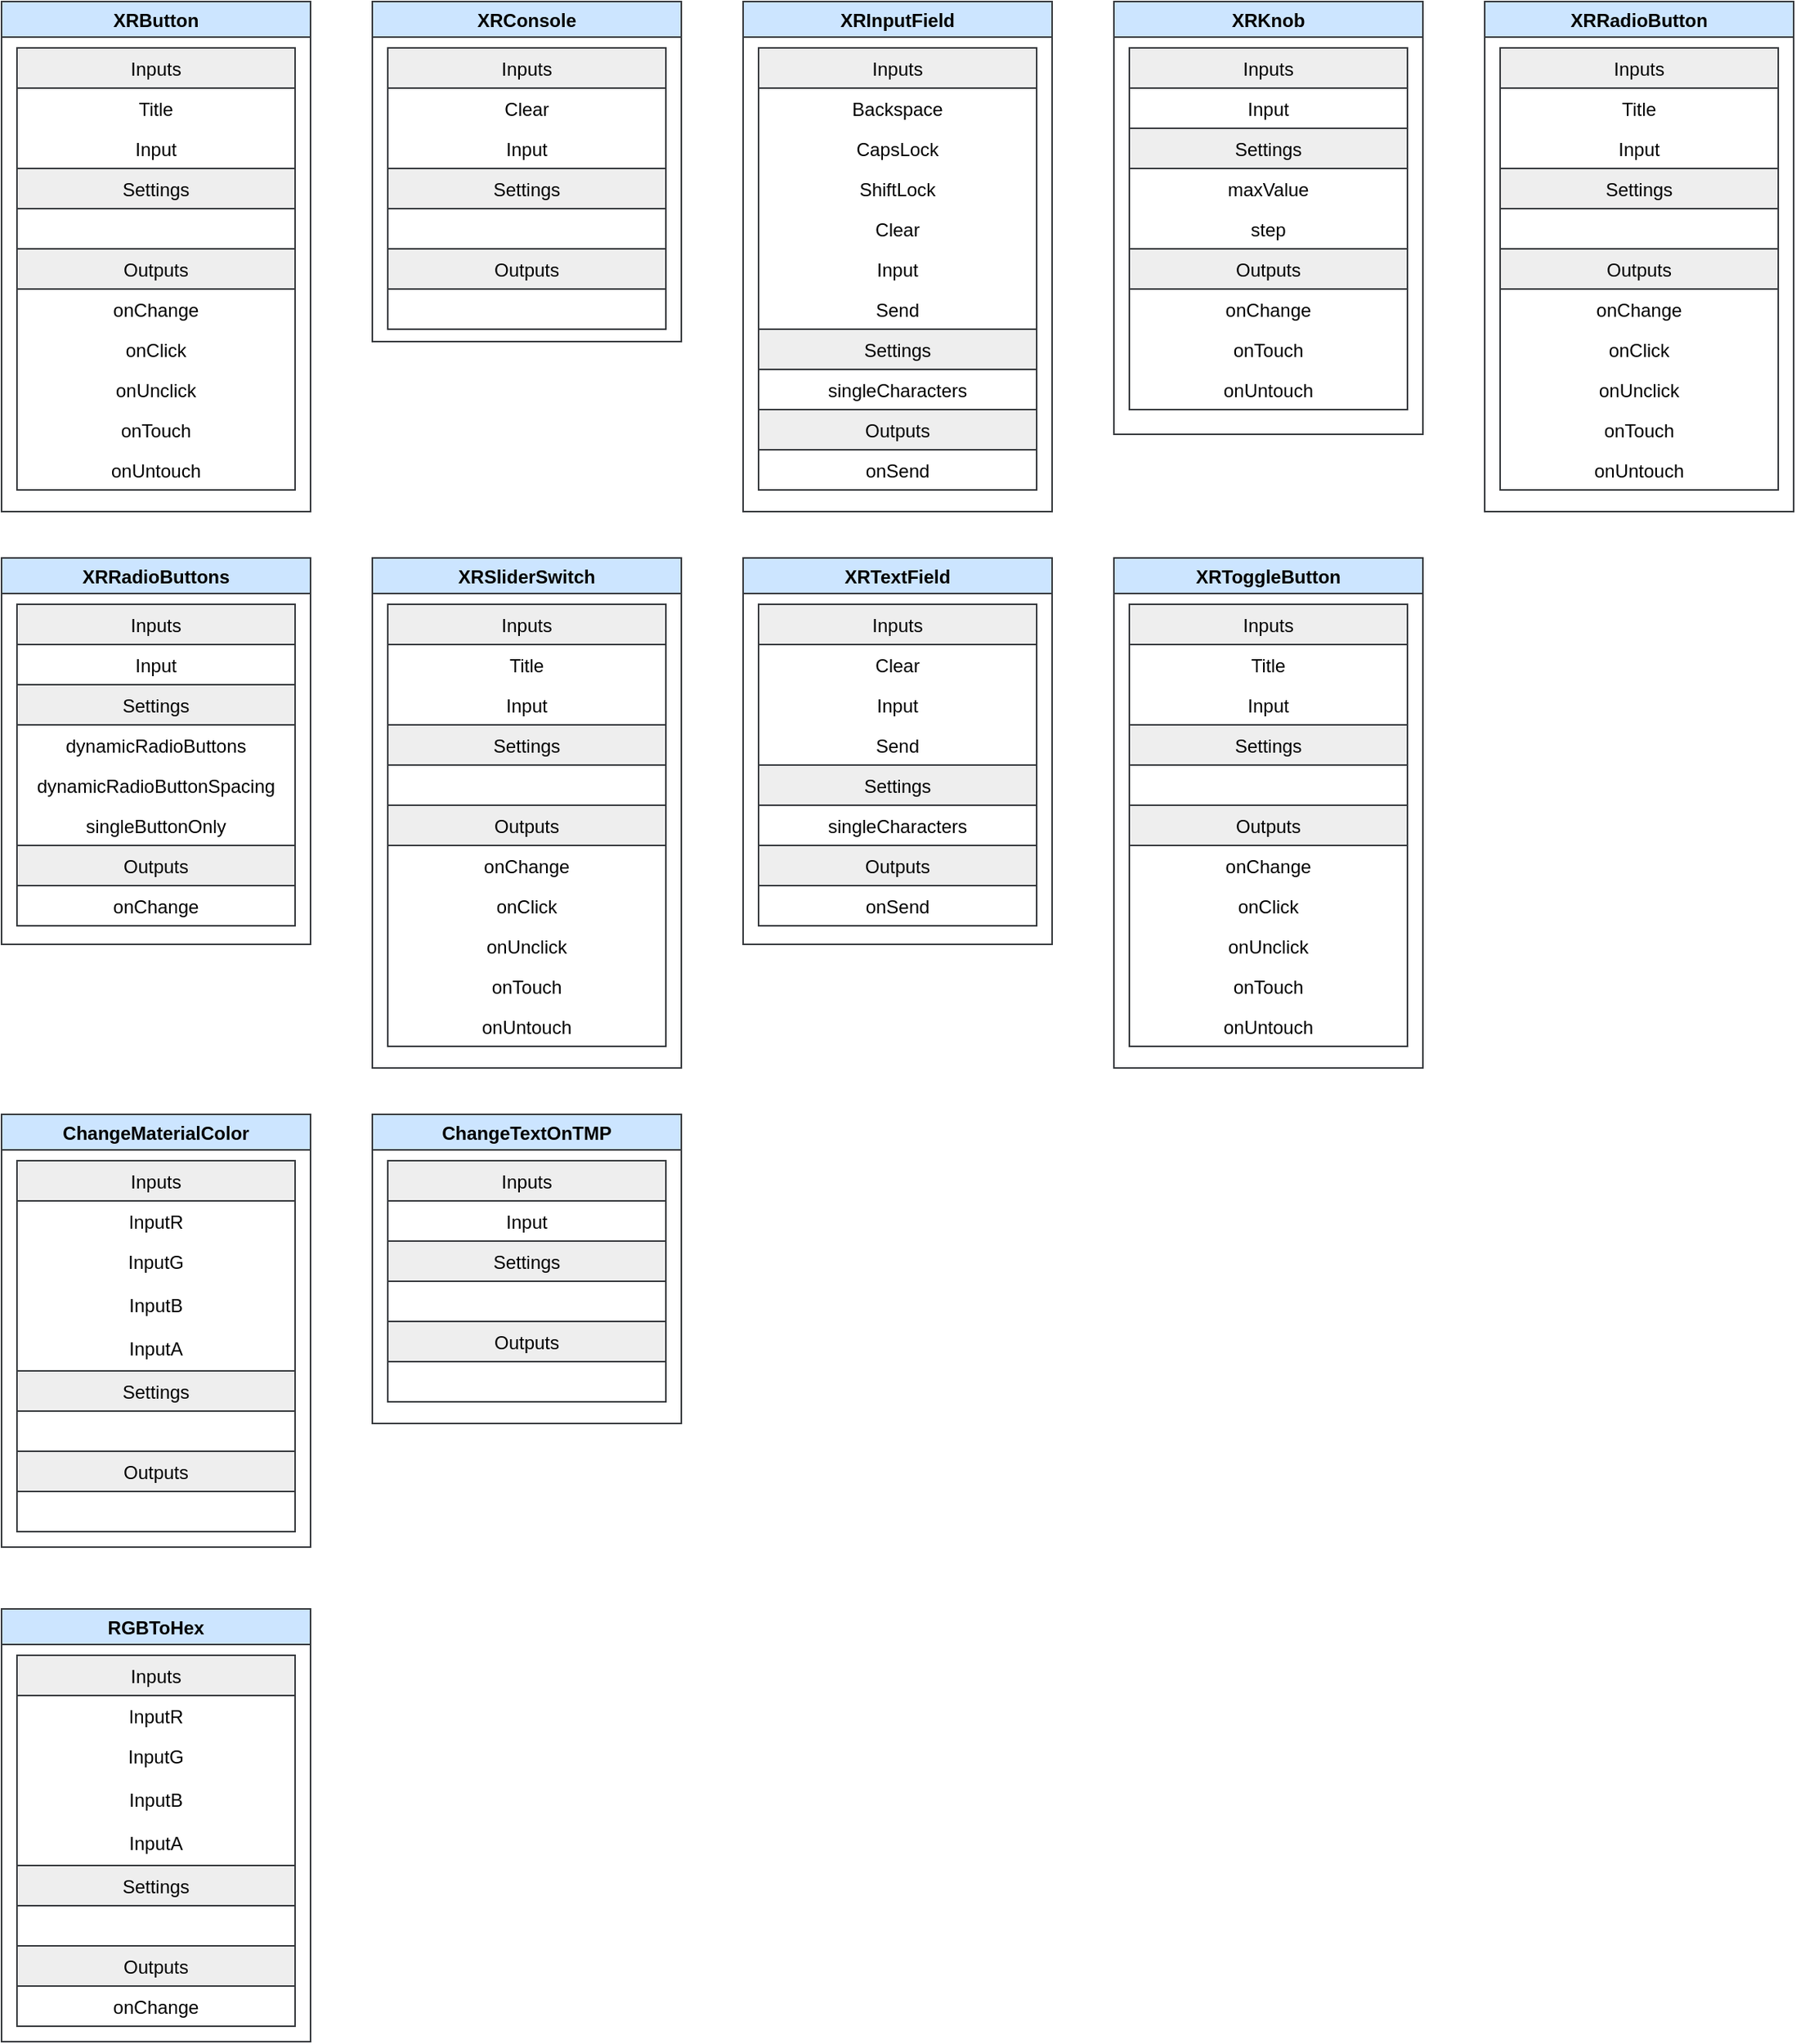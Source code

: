 <mxfile version="15.1.3" type="device"><diagram id="MJ5F3qpfisWYV5JJO_Ln" name="Page-1"><mxGraphModel dx="1072" dy="792" grid="1" gridSize="10" guides="1" tooltips="1" connect="1" arrows="1" fold="1" page="1" pageScale="1" pageWidth="1169" pageHeight="827" math="0" shadow="0"><root><mxCell id="0"/><mxCell id="1" parent="0"/><mxCell id="asUWkZ6DKjx6A6hu4KeQ-1" value="XRButton" style="swimlane;resizeHeight=0;fillColor=#cce5ff;strokeColor=#36393d;" vertex="1" parent="1"><mxGeometry x="40" y="40" width="200" height="330" as="geometry"/></mxCell><mxCell id="asUWkZ6DKjx6A6hu4KeQ-2" value="Inputs" style="swimlane;fontStyle=0;childLayout=stackLayout;horizontal=1;startSize=26;horizontalStack=0;resizeParent=1;resizeParentMax=0;resizeLast=0;collapsible=1;marginBottom=0;fillColor=#eeeeee;strokeColor=#36393d;perimeter=rectanglePerimeter;" vertex="1" parent="asUWkZ6DKjx6A6hu4KeQ-1"><mxGeometry x="10" y="30" width="180" height="286" as="geometry"/></mxCell><mxCell id="asUWkZ6DKjx6A6hu4KeQ-3" value="Title" style="text;strokeColor=none;fillColor=none;align=center;verticalAlign=top;spacingLeft=4;spacingRight=4;overflow=hidden;rotatable=0;points=[[0,0.5],[1,0.5]];portConstraint=eastwest;imageAlign=center;" vertex="1" parent="asUWkZ6DKjx6A6hu4KeQ-2"><mxGeometry y="26" width="180" height="26" as="geometry"/></mxCell><mxCell id="asUWkZ6DKjx6A6hu4KeQ-4" value="Input" style="text;strokeColor=none;fillColor=none;align=center;verticalAlign=top;spacingLeft=4;spacingRight=4;overflow=hidden;rotatable=0;points=[[0,0.5],[1,0.5]];portConstraint=eastwest;imageAlign=center;" vertex="1" parent="asUWkZ6DKjx6A6hu4KeQ-2"><mxGeometry y="52" width="180" height="26" as="geometry"/></mxCell><mxCell id="asUWkZ6DKjx6A6hu4KeQ-10" value="Settings" style="text;align=center;verticalAlign=top;spacingLeft=4;spacingRight=4;overflow=hidden;rotatable=0;points=[[0,0.5],[1,0.5]];portConstraint=eastwest;fillColor=#eeeeee;strokeColor=#36393d;imageAlign=center;" vertex="1" parent="asUWkZ6DKjx6A6hu4KeQ-2"><mxGeometry y="78" width="180" height="26" as="geometry"/></mxCell><mxCell id="asUWkZ6DKjx6A6hu4KeQ-12" value=" " style="text;strokeColor=none;fillColor=none;align=center;verticalAlign=top;spacingLeft=4;spacingRight=4;overflow=hidden;rotatable=0;points=[[0,0.5],[1,0.5]];portConstraint=eastwest;imageAlign=center;" vertex="1" parent="asUWkZ6DKjx6A6hu4KeQ-2"><mxGeometry y="104" width="180" height="26" as="geometry"/></mxCell><mxCell id="asUWkZ6DKjx6A6hu4KeQ-11" value="Outputs" style="text;strokeColor=#36393d;fillColor=#eeeeee;align=center;verticalAlign=top;spacingLeft=4;spacingRight=4;overflow=hidden;rotatable=0;points=[[0,0.5],[1,0.5]];portConstraint=eastwest;imageAlign=center;" vertex="1" parent="asUWkZ6DKjx6A6hu4KeQ-2"><mxGeometry y="130" width="180" height="26" as="geometry"/></mxCell><mxCell id="asUWkZ6DKjx6A6hu4KeQ-5" value="onChange" style="text;strokeColor=none;fillColor=none;align=center;verticalAlign=top;spacingLeft=4;spacingRight=4;overflow=hidden;rotatable=0;points=[[0,0.5],[1,0.5]];portConstraint=eastwest;imageAlign=center;" vertex="1" parent="asUWkZ6DKjx6A6hu4KeQ-2"><mxGeometry y="156" width="180" height="26" as="geometry"/></mxCell><mxCell id="asUWkZ6DKjx6A6hu4KeQ-13" value="onClick" style="text;strokeColor=none;fillColor=none;align=center;verticalAlign=top;spacingLeft=4;spacingRight=4;overflow=hidden;rotatable=0;points=[[0,0.5],[1,0.5]];portConstraint=eastwest;imageAlign=center;" vertex="1" parent="asUWkZ6DKjx6A6hu4KeQ-2"><mxGeometry y="182" width="180" height="26" as="geometry"/></mxCell><mxCell id="asUWkZ6DKjx6A6hu4KeQ-14" value="onUnclick" style="text;strokeColor=none;fillColor=none;align=center;verticalAlign=top;spacingLeft=4;spacingRight=4;overflow=hidden;rotatable=0;points=[[0,0.5],[1,0.5]];portConstraint=eastwest;imageAlign=center;" vertex="1" parent="asUWkZ6DKjx6A6hu4KeQ-2"><mxGeometry y="208" width="180" height="26" as="geometry"/></mxCell><mxCell id="asUWkZ6DKjx6A6hu4KeQ-15" value="onTouch" style="text;strokeColor=none;fillColor=none;align=center;verticalAlign=top;spacingLeft=4;spacingRight=4;overflow=hidden;rotatable=0;points=[[0,0.5],[1,0.5]];portConstraint=eastwest;imageAlign=center;" vertex="1" parent="asUWkZ6DKjx6A6hu4KeQ-2"><mxGeometry y="234" width="180" height="26" as="geometry"/></mxCell><mxCell id="asUWkZ6DKjx6A6hu4KeQ-16" value="onUntouch" style="text;strokeColor=none;fillColor=none;align=center;verticalAlign=top;spacingLeft=4;spacingRight=4;overflow=hidden;rotatable=0;points=[[0,0.5],[1,0.5]];portConstraint=eastwest;imageAlign=center;" vertex="1" parent="asUWkZ6DKjx6A6hu4KeQ-2"><mxGeometry y="260" width="180" height="26" as="geometry"/></mxCell><mxCell id="asUWkZ6DKjx6A6hu4KeQ-17" value="XRConsole" style="swimlane;resizeHeight=0;fillColor=#cce5ff;strokeColor=#36393d;" vertex="1" parent="1"><mxGeometry x="280" y="40" width="200" height="220" as="geometry"/></mxCell><mxCell id="asUWkZ6DKjx6A6hu4KeQ-18" value="Inputs" style="swimlane;fontStyle=0;childLayout=stackLayout;horizontal=1;startSize=26;horizontalStack=0;resizeParent=1;resizeParentMax=0;resizeLast=0;collapsible=1;marginBottom=0;fillColor=#eeeeee;strokeColor=#36393d;perimeter=rectanglePerimeter;" vertex="1" parent="asUWkZ6DKjx6A6hu4KeQ-17"><mxGeometry x="10" y="30" width="180" height="182" as="geometry"/></mxCell><mxCell id="asUWkZ6DKjx6A6hu4KeQ-19" value="Clear" style="text;strokeColor=none;fillColor=none;align=center;verticalAlign=top;spacingLeft=4;spacingRight=4;overflow=hidden;rotatable=0;points=[[0,0.5],[1,0.5]];portConstraint=eastwest;imageAlign=center;" vertex="1" parent="asUWkZ6DKjx6A6hu4KeQ-18"><mxGeometry y="26" width="180" height="26" as="geometry"/></mxCell><mxCell id="asUWkZ6DKjx6A6hu4KeQ-20" value="Input" style="text;strokeColor=none;fillColor=none;align=center;verticalAlign=top;spacingLeft=4;spacingRight=4;overflow=hidden;rotatable=0;points=[[0,0.5],[1,0.5]];portConstraint=eastwest;imageAlign=center;" vertex="1" parent="asUWkZ6DKjx6A6hu4KeQ-18"><mxGeometry y="52" width="180" height="26" as="geometry"/></mxCell><mxCell id="asUWkZ6DKjx6A6hu4KeQ-21" value="Settings" style="text;align=center;verticalAlign=top;spacingLeft=4;spacingRight=4;overflow=hidden;rotatable=0;points=[[0,0.5],[1,0.5]];portConstraint=eastwest;fillColor=#eeeeee;strokeColor=#36393d;imageAlign=center;" vertex="1" parent="asUWkZ6DKjx6A6hu4KeQ-18"><mxGeometry y="78" width="180" height="26" as="geometry"/></mxCell><mxCell id="asUWkZ6DKjx6A6hu4KeQ-22" value=" " style="text;strokeColor=none;fillColor=none;align=center;verticalAlign=top;spacingLeft=4;spacingRight=4;overflow=hidden;rotatable=0;points=[[0,0.5],[1,0.5]];portConstraint=eastwest;imageAlign=center;" vertex="1" parent="asUWkZ6DKjx6A6hu4KeQ-18"><mxGeometry y="104" width="180" height="26" as="geometry"/></mxCell><mxCell id="asUWkZ6DKjx6A6hu4KeQ-23" value="Outputs" style="text;strokeColor=#36393d;fillColor=#eeeeee;align=center;verticalAlign=top;spacingLeft=4;spacingRight=4;overflow=hidden;rotatable=0;points=[[0,0.5],[1,0.5]];portConstraint=eastwest;imageAlign=center;" vertex="1" parent="asUWkZ6DKjx6A6hu4KeQ-18"><mxGeometry y="130" width="180" height="26" as="geometry"/></mxCell><mxCell id="asUWkZ6DKjx6A6hu4KeQ-28" value=" " style="text;strokeColor=none;fillColor=none;align=center;verticalAlign=top;spacingLeft=4;spacingRight=4;overflow=hidden;rotatable=0;points=[[0,0.5],[1,0.5]];portConstraint=eastwest;imageAlign=center;" vertex="1" parent="asUWkZ6DKjx6A6hu4KeQ-18"><mxGeometry y="156" width="180" height="26" as="geometry"/></mxCell><mxCell id="asUWkZ6DKjx6A6hu4KeQ-30" value="XRInputField" style="swimlane;resizeHeight=0;fillColor=#cce5ff;strokeColor=#36393d;" vertex="1" parent="1"><mxGeometry x="520" y="40" width="200" height="330" as="geometry"/></mxCell><mxCell id="asUWkZ6DKjx6A6hu4KeQ-31" value="Inputs" style="swimlane;fontStyle=0;childLayout=stackLayout;horizontal=1;startSize=26;horizontalStack=0;resizeParent=1;resizeParentMax=0;resizeLast=0;collapsible=1;marginBottom=0;fillColor=#eeeeee;strokeColor=#36393d;perimeter=rectanglePerimeter;" vertex="1" parent="asUWkZ6DKjx6A6hu4KeQ-30"><mxGeometry x="10" y="30" width="180" height="286" as="geometry"/></mxCell><mxCell id="asUWkZ6DKjx6A6hu4KeQ-32" value="Backspace" style="text;strokeColor=none;fillColor=none;align=center;verticalAlign=top;spacingLeft=4;spacingRight=4;overflow=hidden;rotatable=0;points=[[0,0.5],[1,0.5]];portConstraint=eastwest;imageAlign=center;" vertex="1" parent="asUWkZ6DKjx6A6hu4KeQ-31"><mxGeometry y="26" width="180" height="26" as="geometry"/></mxCell><mxCell id="asUWkZ6DKjx6A6hu4KeQ-33" value="CapsLock" style="text;strokeColor=none;fillColor=none;align=center;verticalAlign=top;spacingLeft=4;spacingRight=4;overflow=hidden;rotatable=0;points=[[0,0.5],[1,0.5]];portConstraint=eastwest;imageAlign=center;" vertex="1" parent="asUWkZ6DKjx6A6hu4KeQ-31"><mxGeometry y="52" width="180" height="26" as="geometry"/></mxCell><mxCell id="asUWkZ6DKjx6A6hu4KeQ-42" value="ShiftLock" style="text;strokeColor=none;fillColor=none;align=center;verticalAlign=top;spacingLeft=4;spacingRight=4;overflow=hidden;rotatable=0;points=[[0,0.5],[1,0.5]];portConstraint=eastwest;imageAlign=center;" vertex="1" parent="asUWkZ6DKjx6A6hu4KeQ-31"><mxGeometry y="78" width="180" height="26" as="geometry"/></mxCell><mxCell id="asUWkZ6DKjx6A6hu4KeQ-43" value="Clear" style="text;strokeColor=none;fillColor=none;align=center;verticalAlign=top;spacingLeft=4;spacingRight=4;overflow=hidden;rotatable=0;points=[[0,0.5],[1,0.5]];portConstraint=eastwest;imageAlign=center;" vertex="1" parent="asUWkZ6DKjx6A6hu4KeQ-31"><mxGeometry y="104" width="180" height="26" as="geometry"/></mxCell><mxCell id="asUWkZ6DKjx6A6hu4KeQ-44" value="Input" style="text;strokeColor=none;fillColor=none;align=center;verticalAlign=top;spacingLeft=4;spacingRight=4;overflow=hidden;rotatable=0;points=[[0,0.5],[1,0.5]];portConstraint=eastwest;imageAlign=center;" vertex="1" parent="asUWkZ6DKjx6A6hu4KeQ-31"><mxGeometry y="130" width="180" height="26" as="geometry"/></mxCell><mxCell id="asUWkZ6DKjx6A6hu4KeQ-45" value="Send" style="text;strokeColor=none;fillColor=none;align=center;verticalAlign=top;spacingLeft=4;spacingRight=4;overflow=hidden;rotatable=0;points=[[0,0.5],[1,0.5]];portConstraint=eastwest;imageAlign=center;" vertex="1" parent="asUWkZ6DKjx6A6hu4KeQ-31"><mxGeometry y="156" width="180" height="26" as="geometry"/></mxCell><mxCell id="asUWkZ6DKjx6A6hu4KeQ-34" value="Settings" style="text;align=center;verticalAlign=top;spacingLeft=4;spacingRight=4;overflow=hidden;rotatable=0;points=[[0,0.5],[1,0.5]];portConstraint=eastwest;fillColor=#eeeeee;strokeColor=#36393d;imageAlign=center;" vertex="1" parent="asUWkZ6DKjx6A6hu4KeQ-31"><mxGeometry y="182" width="180" height="26" as="geometry"/></mxCell><mxCell id="asUWkZ6DKjx6A6hu4KeQ-35" value="singleCharacters" style="text;strokeColor=none;fillColor=none;align=center;verticalAlign=top;spacingLeft=4;spacingRight=4;overflow=hidden;rotatable=0;points=[[0,0.5],[1,0.5]];portConstraint=eastwest;imageAlign=center;" vertex="1" parent="asUWkZ6DKjx6A6hu4KeQ-31"><mxGeometry y="208" width="180" height="26" as="geometry"/></mxCell><mxCell id="asUWkZ6DKjx6A6hu4KeQ-36" value="Outputs" style="text;strokeColor=#36393d;fillColor=#eeeeee;align=center;verticalAlign=top;spacingLeft=4;spacingRight=4;overflow=hidden;rotatable=0;points=[[0,0.5],[1,0.5]];portConstraint=eastwest;imageAlign=center;" vertex="1" parent="asUWkZ6DKjx6A6hu4KeQ-31"><mxGeometry y="234" width="180" height="26" as="geometry"/></mxCell><mxCell id="asUWkZ6DKjx6A6hu4KeQ-37" value="onSend" style="text;strokeColor=none;fillColor=none;align=center;verticalAlign=top;spacingLeft=4;spacingRight=4;overflow=hidden;rotatable=0;points=[[0,0.5],[1,0.5]];portConstraint=eastwest;imageAlign=center;" vertex="1" parent="asUWkZ6DKjx6A6hu4KeQ-31"><mxGeometry y="260" width="180" height="26" as="geometry"/></mxCell><mxCell id="asUWkZ6DKjx6A6hu4KeQ-46" value="XRKnob" style="swimlane;resizeHeight=0;fillColor=#cce5ff;strokeColor=#36393d;" vertex="1" parent="1"><mxGeometry x="760" y="40" width="200" height="280" as="geometry"/></mxCell><mxCell id="asUWkZ6DKjx6A6hu4KeQ-47" value="Inputs" style="swimlane;fontStyle=0;childLayout=stackLayout;horizontal=1;startSize=26;horizontalStack=0;resizeParent=1;resizeParentMax=0;resizeLast=0;collapsible=1;marginBottom=0;fillColor=#eeeeee;strokeColor=#36393d;perimeter=rectanglePerimeter;" vertex="1" parent="asUWkZ6DKjx6A6hu4KeQ-46"><mxGeometry x="10" y="30" width="180" height="234" as="geometry"/></mxCell><mxCell id="asUWkZ6DKjx6A6hu4KeQ-49" value="Input" style="text;strokeColor=none;fillColor=none;align=center;verticalAlign=top;spacingLeft=4;spacingRight=4;overflow=hidden;rotatable=0;points=[[0,0.5],[1,0.5]];portConstraint=eastwest;imageAlign=center;" vertex="1" parent="asUWkZ6DKjx6A6hu4KeQ-47"><mxGeometry y="26" width="180" height="26" as="geometry"/></mxCell><mxCell id="asUWkZ6DKjx6A6hu4KeQ-50" value="Settings" style="text;align=center;verticalAlign=top;spacingLeft=4;spacingRight=4;overflow=hidden;rotatable=0;points=[[0,0.5],[1,0.5]];portConstraint=eastwest;fillColor=#eeeeee;strokeColor=#36393d;imageAlign=center;" vertex="1" parent="asUWkZ6DKjx6A6hu4KeQ-47"><mxGeometry y="52" width="180" height="26" as="geometry"/></mxCell><mxCell id="asUWkZ6DKjx6A6hu4KeQ-51" value="maxValue" style="text;strokeColor=none;fillColor=none;align=center;verticalAlign=top;spacingLeft=4;spacingRight=4;overflow=hidden;rotatable=0;points=[[0,0.5],[1,0.5]];portConstraint=eastwest;imageAlign=center;" vertex="1" parent="asUWkZ6DKjx6A6hu4KeQ-47"><mxGeometry y="78" width="180" height="26" as="geometry"/></mxCell><mxCell id="asUWkZ6DKjx6A6hu4KeQ-58" value="step" style="text;strokeColor=none;fillColor=none;align=center;verticalAlign=top;spacingLeft=4;spacingRight=4;overflow=hidden;rotatable=0;points=[[0,0.5],[1,0.5]];portConstraint=eastwest;imageAlign=center;" vertex="1" parent="asUWkZ6DKjx6A6hu4KeQ-47"><mxGeometry y="104" width="180" height="26" as="geometry"/></mxCell><mxCell id="asUWkZ6DKjx6A6hu4KeQ-52" value="Outputs" style="text;strokeColor=#36393d;fillColor=#eeeeee;align=center;verticalAlign=top;spacingLeft=4;spacingRight=4;overflow=hidden;rotatable=0;points=[[0,0.5],[1,0.5]];portConstraint=eastwest;imageAlign=center;" vertex="1" parent="asUWkZ6DKjx6A6hu4KeQ-47"><mxGeometry y="130" width="180" height="26" as="geometry"/></mxCell><mxCell id="asUWkZ6DKjx6A6hu4KeQ-53" value="onChange" style="text;strokeColor=none;fillColor=none;align=center;verticalAlign=top;spacingLeft=4;spacingRight=4;overflow=hidden;rotatable=0;points=[[0,0.5],[1,0.5]];portConstraint=eastwest;imageAlign=center;" vertex="1" parent="asUWkZ6DKjx6A6hu4KeQ-47"><mxGeometry y="156" width="180" height="26" as="geometry"/></mxCell><mxCell id="asUWkZ6DKjx6A6hu4KeQ-56" value="onTouch" style="text;strokeColor=none;fillColor=none;align=center;verticalAlign=top;spacingLeft=4;spacingRight=4;overflow=hidden;rotatable=0;points=[[0,0.5],[1,0.5]];portConstraint=eastwest;imageAlign=center;" vertex="1" parent="asUWkZ6DKjx6A6hu4KeQ-47"><mxGeometry y="182" width="180" height="26" as="geometry"/></mxCell><mxCell id="asUWkZ6DKjx6A6hu4KeQ-57" value="onUntouch" style="text;strokeColor=none;fillColor=none;align=center;verticalAlign=top;spacingLeft=4;spacingRight=4;overflow=hidden;rotatable=0;points=[[0,0.5],[1,0.5]];portConstraint=eastwest;imageAlign=center;" vertex="1" parent="asUWkZ6DKjx6A6hu4KeQ-47"><mxGeometry y="208" width="180" height="26" as="geometry"/></mxCell><mxCell id="asUWkZ6DKjx6A6hu4KeQ-59" value="XRRadioButton" style="swimlane;resizeHeight=0;fillColor=#cce5ff;strokeColor=#36393d;" vertex="1" parent="1"><mxGeometry x="1000" y="40" width="200" height="330" as="geometry"/></mxCell><mxCell id="asUWkZ6DKjx6A6hu4KeQ-60" value="Inputs" style="swimlane;fontStyle=0;childLayout=stackLayout;horizontal=1;startSize=26;horizontalStack=0;resizeParent=1;resizeParentMax=0;resizeLast=0;collapsible=1;marginBottom=0;fillColor=#eeeeee;strokeColor=#36393d;perimeter=rectanglePerimeter;" vertex="1" parent="asUWkZ6DKjx6A6hu4KeQ-59"><mxGeometry x="10" y="30" width="180" height="286" as="geometry"/></mxCell><mxCell id="asUWkZ6DKjx6A6hu4KeQ-61" value="Title" style="text;strokeColor=none;fillColor=none;align=center;verticalAlign=top;spacingLeft=4;spacingRight=4;overflow=hidden;rotatable=0;points=[[0,0.5],[1,0.5]];portConstraint=eastwest;imageAlign=center;" vertex="1" parent="asUWkZ6DKjx6A6hu4KeQ-60"><mxGeometry y="26" width="180" height="26" as="geometry"/></mxCell><mxCell id="asUWkZ6DKjx6A6hu4KeQ-69" value="Input" style="text;strokeColor=none;fillColor=none;align=center;verticalAlign=top;spacingLeft=4;spacingRight=4;overflow=hidden;rotatable=0;points=[[0,0.5],[1,0.5]];portConstraint=eastwest;imageAlign=center;" vertex="1" parent="asUWkZ6DKjx6A6hu4KeQ-60"><mxGeometry y="52" width="180" height="26" as="geometry"/></mxCell><mxCell id="asUWkZ6DKjx6A6hu4KeQ-62" value="Settings" style="text;align=center;verticalAlign=top;spacingLeft=4;spacingRight=4;overflow=hidden;rotatable=0;points=[[0,0.5],[1,0.5]];portConstraint=eastwest;fillColor=#eeeeee;strokeColor=#36393d;imageAlign=center;" vertex="1" parent="asUWkZ6DKjx6A6hu4KeQ-60"><mxGeometry y="78" width="180" height="26" as="geometry"/></mxCell><mxCell id="asUWkZ6DKjx6A6hu4KeQ-63" value=" " style="text;strokeColor=none;fillColor=none;align=center;verticalAlign=top;spacingLeft=4;spacingRight=4;overflow=hidden;rotatable=0;points=[[0,0.5],[1,0.5]];portConstraint=eastwest;imageAlign=center;" vertex="1" parent="asUWkZ6DKjx6A6hu4KeQ-60"><mxGeometry y="104" width="180" height="26" as="geometry"/></mxCell><mxCell id="asUWkZ6DKjx6A6hu4KeQ-65" value="Outputs" style="text;strokeColor=#36393d;fillColor=#eeeeee;align=center;verticalAlign=top;spacingLeft=4;spacingRight=4;overflow=hidden;rotatable=0;points=[[0,0.5],[1,0.5]];portConstraint=eastwest;imageAlign=center;" vertex="1" parent="asUWkZ6DKjx6A6hu4KeQ-60"><mxGeometry y="130" width="180" height="26" as="geometry"/></mxCell><mxCell id="asUWkZ6DKjx6A6hu4KeQ-66" value="onChange" style="text;strokeColor=none;fillColor=none;align=center;verticalAlign=top;spacingLeft=4;spacingRight=4;overflow=hidden;rotatable=0;points=[[0,0.5],[1,0.5]];portConstraint=eastwest;imageAlign=center;" vertex="1" parent="asUWkZ6DKjx6A6hu4KeQ-60"><mxGeometry y="156" width="180" height="26" as="geometry"/></mxCell><mxCell id="asUWkZ6DKjx6A6hu4KeQ-70" value="onClick" style="text;strokeColor=none;fillColor=none;align=center;verticalAlign=top;spacingLeft=4;spacingRight=4;overflow=hidden;rotatable=0;points=[[0,0.5],[1,0.5]];portConstraint=eastwest;imageAlign=center;" vertex="1" parent="asUWkZ6DKjx6A6hu4KeQ-60"><mxGeometry y="182" width="180" height="26" as="geometry"/></mxCell><mxCell id="asUWkZ6DKjx6A6hu4KeQ-71" value="onUnclick" style="text;strokeColor=none;fillColor=none;align=center;verticalAlign=top;spacingLeft=4;spacingRight=4;overflow=hidden;rotatable=0;points=[[0,0.5],[1,0.5]];portConstraint=eastwest;imageAlign=center;" vertex="1" parent="asUWkZ6DKjx6A6hu4KeQ-60"><mxGeometry y="208" width="180" height="26" as="geometry"/></mxCell><mxCell id="asUWkZ6DKjx6A6hu4KeQ-67" value="onTouch" style="text;strokeColor=none;fillColor=none;align=center;verticalAlign=top;spacingLeft=4;spacingRight=4;overflow=hidden;rotatable=0;points=[[0,0.5],[1,0.5]];portConstraint=eastwest;imageAlign=center;" vertex="1" parent="asUWkZ6DKjx6A6hu4KeQ-60"><mxGeometry y="234" width="180" height="26" as="geometry"/></mxCell><mxCell id="asUWkZ6DKjx6A6hu4KeQ-68" value="onUntouch" style="text;strokeColor=none;fillColor=none;align=center;verticalAlign=top;spacingLeft=4;spacingRight=4;overflow=hidden;rotatable=0;points=[[0,0.5],[1,0.5]];portConstraint=eastwest;imageAlign=center;" vertex="1" parent="asUWkZ6DKjx6A6hu4KeQ-60"><mxGeometry y="260" width="180" height="26" as="geometry"/></mxCell><mxCell id="asUWkZ6DKjx6A6hu4KeQ-72" value="XRRadioButtons" style="swimlane;resizeHeight=0;fillColor=#cce5ff;strokeColor=#36393d;" vertex="1" parent="1"><mxGeometry x="40" y="400" width="200" height="250" as="geometry"/></mxCell><mxCell id="asUWkZ6DKjx6A6hu4KeQ-73" value="Inputs" style="swimlane;fontStyle=0;childLayout=stackLayout;horizontal=1;startSize=26;horizontalStack=0;resizeParent=1;resizeParentMax=0;resizeLast=0;collapsible=1;marginBottom=0;fillColor=#eeeeee;strokeColor=#36393d;perimeter=rectanglePerimeter;" vertex="1" parent="asUWkZ6DKjx6A6hu4KeQ-72"><mxGeometry x="10" y="30" width="180" height="208" as="geometry"/></mxCell><mxCell id="asUWkZ6DKjx6A6hu4KeQ-75" value="Input" style="text;strokeColor=none;fillColor=none;align=center;verticalAlign=top;spacingLeft=4;spacingRight=4;overflow=hidden;rotatable=0;points=[[0,0.5],[1,0.5]];portConstraint=eastwest;imageAlign=center;" vertex="1" parent="asUWkZ6DKjx6A6hu4KeQ-73"><mxGeometry y="26" width="180" height="26" as="geometry"/></mxCell><mxCell id="asUWkZ6DKjx6A6hu4KeQ-76" value="Settings" style="text;align=center;verticalAlign=top;spacingLeft=4;spacingRight=4;overflow=hidden;rotatable=0;points=[[0,0.5],[1,0.5]];portConstraint=eastwest;fillColor=#eeeeee;strokeColor=#36393d;imageAlign=center;" vertex="1" parent="asUWkZ6DKjx6A6hu4KeQ-73"><mxGeometry y="52" width="180" height="26" as="geometry"/></mxCell><mxCell id="asUWkZ6DKjx6A6hu4KeQ-77" value="dynamicRadioButtons" style="text;strokeColor=none;fillColor=none;align=center;verticalAlign=top;spacingLeft=4;spacingRight=4;overflow=hidden;rotatable=0;points=[[0,0.5],[1,0.5]];portConstraint=eastwest;imageAlign=center;" vertex="1" parent="asUWkZ6DKjx6A6hu4KeQ-73"><mxGeometry y="78" width="180" height="26" as="geometry"/></mxCell><mxCell id="asUWkZ6DKjx6A6hu4KeQ-84" value="dynamicRadioButtonSpacing" style="text;strokeColor=none;fillColor=none;align=center;verticalAlign=top;spacingLeft=4;spacingRight=4;overflow=hidden;rotatable=0;points=[[0,0.5],[1,0.5]];portConstraint=eastwest;imageAlign=center;" vertex="1" parent="asUWkZ6DKjx6A6hu4KeQ-73"><mxGeometry y="104" width="180" height="26" as="geometry"/></mxCell><mxCell id="asUWkZ6DKjx6A6hu4KeQ-85" value="singleButtonOnly" style="text;strokeColor=none;fillColor=none;align=center;verticalAlign=top;spacingLeft=4;spacingRight=4;overflow=hidden;rotatable=0;points=[[0,0.5],[1,0.5]];portConstraint=eastwest;imageAlign=center;" vertex="1" parent="asUWkZ6DKjx6A6hu4KeQ-73"><mxGeometry y="130" width="180" height="26" as="geometry"/></mxCell><mxCell id="asUWkZ6DKjx6A6hu4KeQ-78" value="Outputs" style="text;strokeColor=#36393d;fillColor=#eeeeee;align=center;verticalAlign=top;spacingLeft=4;spacingRight=4;overflow=hidden;rotatable=0;points=[[0,0.5],[1,0.5]];portConstraint=eastwest;imageAlign=center;" vertex="1" parent="asUWkZ6DKjx6A6hu4KeQ-73"><mxGeometry y="156" width="180" height="26" as="geometry"/></mxCell><mxCell id="asUWkZ6DKjx6A6hu4KeQ-79" value="onChange" style="text;strokeColor=none;fillColor=none;align=center;verticalAlign=top;spacingLeft=4;spacingRight=4;overflow=hidden;rotatable=0;points=[[0,0.5],[1,0.5]];portConstraint=eastwest;imageAlign=center;" vertex="1" parent="asUWkZ6DKjx6A6hu4KeQ-73"><mxGeometry y="182" width="180" height="26" as="geometry"/></mxCell><mxCell id="asUWkZ6DKjx6A6hu4KeQ-86" value="XRSliderSwitch" style="swimlane;resizeHeight=0;fillColor=#cce5ff;strokeColor=#36393d;" vertex="1" parent="1"><mxGeometry x="280" y="400" width="200" height="330" as="geometry"/></mxCell><mxCell id="asUWkZ6DKjx6A6hu4KeQ-87" value="Inputs" style="swimlane;fontStyle=0;childLayout=stackLayout;horizontal=1;startSize=26;horizontalStack=0;resizeParent=1;resizeParentMax=0;resizeLast=0;collapsible=1;marginBottom=0;fillColor=#eeeeee;strokeColor=#36393d;perimeter=rectanglePerimeter;" vertex="1" parent="asUWkZ6DKjx6A6hu4KeQ-86"><mxGeometry x="10" y="30" width="180" height="286" as="geometry"/></mxCell><mxCell id="asUWkZ6DKjx6A6hu4KeQ-88" value="Title" style="text;strokeColor=none;fillColor=none;align=center;verticalAlign=top;spacingLeft=4;spacingRight=4;overflow=hidden;rotatable=0;points=[[0,0.5],[1,0.5]];portConstraint=eastwest;imageAlign=center;" vertex="1" parent="asUWkZ6DKjx6A6hu4KeQ-87"><mxGeometry y="26" width="180" height="26" as="geometry"/></mxCell><mxCell id="asUWkZ6DKjx6A6hu4KeQ-89" value="Input" style="text;strokeColor=none;fillColor=none;align=center;verticalAlign=top;spacingLeft=4;spacingRight=4;overflow=hidden;rotatable=0;points=[[0,0.5],[1,0.5]];portConstraint=eastwest;imageAlign=center;" vertex="1" parent="asUWkZ6DKjx6A6hu4KeQ-87"><mxGeometry y="52" width="180" height="26" as="geometry"/></mxCell><mxCell id="asUWkZ6DKjx6A6hu4KeQ-90" value="Settings" style="text;align=center;verticalAlign=top;spacingLeft=4;spacingRight=4;overflow=hidden;rotatable=0;points=[[0,0.5],[1,0.5]];portConstraint=eastwest;fillColor=#eeeeee;strokeColor=#36393d;imageAlign=center;" vertex="1" parent="asUWkZ6DKjx6A6hu4KeQ-87"><mxGeometry y="78" width="180" height="26" as="geometry"/></mxCell><mxCell id="asUWkZ6DKjx6A6hu4KeQ-91" value=" " style="text;strokeColor=none;fillColor=none;align=center;verticalAlign=top;spacingLeft=4;spacingRight=4;overflow=hidden;rotatable=0;points=[[0,0.5],[1,0.5]];portConstraint=eastwest;imageAlign=center;" vertex="1" parent="asUWkZ6DKjx6A6hu4KeQ-87"><mxGeometry y="104" width="180" height="26" as="geometry"/></mxCell><mxCell id="asUWkZ6DKjx6A6hu4KeQ-92" value="Outputs" style="text;strokeColor=#36393d;fillColor=#eeeeee;align=center;verticalAlign=top;spacingLeft=4;spacingRight=4;overflow=hidden;rotatable=0;points=[[0,0.5],[1,0.5]];portConstraint=eastwest;imageAlign=center;" vertex="1" parent="asUWkZ6DKjx6A6hu4KeQ-87"><mxGeometry y="130" width="180" height="26" as="geometry"/></mxCell><mxCell id="asUWkZ6DKjx6A6hu4KeQ-93" value="onChange" style="text;strokeColor=none;fillColor=none;align=center;verticalAlign=top;spacingLeft=4;spacingRight=4;overflow=hidden;rotatable=0;points=[[0,0.5],[1,0.5]];portConstraint=eastwest;imageAlign=center;" vertex="1" parent="asUWkZ6DKjx6A6hu4KeQ-87"><mxGeometry y="156" width="180" height="26" as="geometry"/></mxCell><mxCell id="asUWkZ6DKjx6A6hu4KeQ-94" value="onClick" style="text;strokeColor=none;fillColor=none;align=center;verticalAlign=top;spacingLeft=4;spacingRight=4;overflow=hidden;rotatable=0;points=[[0,0.5],[1,0.5]];portConstraint=eastwest;imageAlign=center;" vertex="1" parent="asUWkZ6DKjx6A6hu4KeQ-87"><mxGeometry y="182" width="180" height="26" as="geometry"/></mxCell><mxCell id="asUWkZ6DKjx6A6hu4KeQ-95" value="onUnclick" style="text;strokeColor=none;fillColor=none;align=center;verticalAlign=top;spacingLeft=4;spacingRight=4;overflow=hidden;rotatable=0;points=[[0,0.5],[1,0.5]];portConstraint=eastwest;imageAlign=center;" vertex="1" parent="asUWkZ6DKjx6A6hu4KeQ-87"><mxGeometry y="208" width="180" height="26" as="geometry"/></mxCell><mxCell id="asUWkZ6DKjx6A6hu4KeQ-96" value="onTouch" style="text;strokeColor=none;fillColor=none;align=center;verticalAlign=top;spacingLeft=4;spacingRight=4;overflow=hidden;rotatable=0;points=[[0,0.5],[1,0.5]];portConstraint=eastwest;imageAlign=center;" vertex="1" parent="asUWkZ6DKjx6A6hu4KeQ-87"><mxGeometry y="234" width="180" height="26" as="geometry"/></mxCell><mxCell id="asUWkZ6DKjx6A6hu4KeQ-97" value="onUntouch" style="text;strokeColor=none;fillColor=none;align=center;verticalAlign=top;spacingLeft=4;spacingRight=4;overflow=hidden;rotatable=0;points=[[0,0.5],[1,0.5]];portConstraint=eastwest;imageAlign=center;" vertex="1" parent="asUWkZ6DKjx6A6hu4KeQ-87"><mxGeometry y="260" width="180" height="26" as="geometry"/></mxCell><mxCell id="asUWkZ6DKjx6A6hu4KeQ-98" value="XRTextField" style="swimlane;resizeHeight=0;fillColor=#cce5ff;strokeColor=#36393d;" vertex="1" parent="1"><mxGeometry x="520" y="400" width="200" height="250" as="geometry"/></mxCell><mxCell id="asUWkZ6DKjx6A6hu4KeQ-99" value="Inputs" style="swimlane;fontStyle=0;childLayout=stackLayout;horizontal=1;startSize=26;horizontalStack=0;resizeParent=1;resizeParentMax=0;resizeLast=0;collapsible=1;marginBottom=0;fillColor=#eeeeee;strokeColor=#36393d;perimeter=rectanglePerimeter;" vertex="1" parent="asUWkZ6DKjx6A6hu4KeQ-98"><mxGeometry x="10" y="30" width="180" height="208" as="geometry"/></mxCell><mxCell id="asUWkZ6DKjx6A6hu4KeQ-103" value="Clear" style="text;strokeColor=none;fillColor=none;align=center;verticalAlign=top;spacingLeft=4;spacingRight=4;overflow=hidden;rotatable=0;points=[[0,0.5],[1,0.5]];portConstraint=eastwest;imageAlign=center;" vertex="1" parent="asUWkZ6DKjx6A6hu4KeQ-99"><mxGeometry y="26" width="180" height="26" as="geometry"/></mxCell><mxCell id="asUWkZ6DKjx6A6hu4KeQ-104" value="Input" style="text;strokeColor=none;fillColor=none;align=center;verticalAlign=top;spacingLeft=4;spacingRight=4;overflow=hidden;rotatable=0;points=[[0,0.5],[1,0.5]];portConstraint=eastwest;imageAlign=center;" vertex="1" parent="asUWkZ6DKjx6A6hu4KeQ-99"><mxGeometry y="52" width="180" height="26" as="geometry"/></mxCell><mxCell id="asUWkZ6DKjx6A6hu4KeQ-105" value="Send" style="text;strokeColor=none;fillColor=none;align=center;verticalAlign=top;spacingLeft=4;spacingRight=4;overflow=hidden;rotatable=0;points=[[0,0.5],[1,0.5]];portConstraint=eastwest;imageAlign=center;" vertex="1" parent="asUWkZ6DKjx6A6hu4KeQ-99"><mxGeometry y="78" width="180" height="26" as="geometry"/></mxCell><mxCell id="asUWkZ6DKjx6A6hu4KeQ-106" value="Settings" style="text;align=center;verticalAlign=top;spacingLeft=4;spacingRight=4;overflow=hidden;rotatable=0;points=[[0,0.5],[1,0.5]];portConstraint=eastwest;fillColor=#eeeeee;strokeColor=#36393d;imageAlign=center;" vertex="1" parent="asUWkZ6DKjx6A6hu4KeQ-99"><mxGeometry y="104" width="180" height="26" as="geometry"/></mxCell><mxCell id="asUWkZ6DKjx6A6hu4KeQ-107" value="singleCharacters" style="text;strokeColor=none;fillColor=none;align=center;verticalAlign=top;spacingLeft=4;spacingRight=4;overflow=hidden;rotatable=0;points=[[0,0.5],[1,0.5]];portConstraint=eastwest;imageAlign=center;" vertex="1" parent="asUWkZ6DKjx6A6hu4KeQ-99"><mxGeometry y="130" width="180" height="26" as="geometry"/></mxCell><mxCell id="asUWkZ6DKjx6A6hu4KeQ-108" value="Outputs" style="text;strokeColor=#36393d;fillColor=#eeeeee;align=center;verticalAlign=top;spacingLeft=4;spacingRight=4;overflow=hidden;rotatable=0;points=[[0,0.5],[1,0.5]];portConstraint=eastwest;imageAlign=center;" vertex="1" parent="asUWkZ6DKjx6A6hu4KeQ-99"><mxGeometry y="156" width="180" height="26" as="geometry"/></mxCell><mxCell id="asUWkZ6DKjx6A6hu4KeQ-109" value="onSend" style="text;strokeColor=none;fillColor=none;align=center;verticalAlign=top;spacingLeft=4;spacingRight=4;overflow=hidden;rotatable=0;points=[[0,0.5],[1,0.5]];portConstraint=eastwest;imageAlign=center;" vertex="1" parent="asUWkZ6DKjx6A6hu4KeQ-99"><mxGeometry y="182" width="180" height="26" as="geometry"/></mxCell><mxCell id="asUWkZ6DKjx6A6hu4KeQ-110" value="XRToggleButton" style="swimlane;resizeHeight=0;fillColor=#cce5ff;strokeColor=#36393d;startSize=23;" vertex="1" parent="1"><mxGeometry x="760" y="400" width="200" height="330" as="geometry"/></mxCell><mxCell id="asUWkZ6DKjx6A6hu4KeQ-111" value="Inputs" style="swimlane;fontStyle=0;childLayout=stackLayout;horizontal=1;startSize=26;horizontalStack=0;resizeParent=1;resizeParentMax=0;resizeLast=0;collapsible=1;marginBottom=0;fillColor=#eeeeee;strokeColor=#36393d;perimeter=rectanglePerimeter;" vertex="1" parent="asUWkZ6DKjx6A6hu4KeQ-110"><mxGeometry x="10" y="30" width="180" height="286" as="geometry"/></mxCell><mxCell id="asUWkZ6DKjx6A6hu4KeQ-112" value="Title" style="text;strokeColor=none;fillColor=none;align=center;verticalAlign=top;spacingLeft=4;spacingRight=4;overflow=hidden;rotatable=0;points=[[0,0.5],[1,0.5]];portConstraint=eastwest;imageAlign=center;" vertex="1" parent="asUWkZ6DKjx6A6hu4KeQ-111"><mxGeometry y="26" width="180" height="26" as="geometry"/></mxCell><mxCell id="asUWkZ6DKjx6A6hu4KeQ-113" value="Input" style="text;strokeColor=none;fillColor=none;align=center;verticalAlign=top;spacingLeft=4;spacingRight=4;overflow=hidden;rotatable=0;points=[[0,0.5],[1,0.5]];portConstraint=eastwest;imageAlign=center;" vertex="1" parent="asUWkZ6DKjx6A6hu4KeQ-111"><mxGeometry y="52" width="180" height="26" as="geometry"/></mxCell><mxCell id="asUWkZ6DKjx6A6hu4KeQ-114" value="Settings" style="text;align=center;verticalAlign=top;spacingLeft=4;spacingRight=4;overflow=hidden;rotatable=0;points=[[0,0.5],[1,0.5]];portConstraint=eastwest;fillColor=#eeeeee;strokeColor=#36393d;imageAlign=center;" vertex="1" parent="asUWkZ6DKjx6A6hu4KeQ-111"><mxGeometry y="78" width="180" height="26" as="geometry"/></mxCell><mxCell id="asUWkZ6DKjx6A6hu4KeQ-115" value=" " style="text;strokeColor=none;fillColor=none;align=center;verticalAlign=top;spacingLeft=4;spacingRight=4;overflow=hidden;rotatable=0;points=[[0,0.5],[1,0.5]];portConstraint=eastwest;imageAlign=center;" vertex="1" parent="asUWkZ6DKjx6A6hu4KeQ-111"><mxGeometry y="104" width="180" height="26" as="geometry"/></mxCell><mxCell id="asUWkZ6DKjx6A6hu4KeQ-116" value="Outputs" style="text;strokeColor=#36393d;fillColor=#eeeeee;align=center;verticalAlign=top;spacingLeft=4;spacingRight=4;overflow=hidden;rotatable=0;points=[[0,0.5],[1,0.5]];portConstraint=eastwest;imageAlign=center;" vertex="1" parent="asUWkZ6DKjx6A6hu4KeQ-111"><mxGeometry y="130" width="180" height="26" as="geometry"/></mxCell><mxCell id="asUWkZ6DKjx6A6hu4KeQ-117" value="onChange" style="text;strokeColor=none;fillColor=none;align=center;verticalAlign=top;spacingLeft=4;spacingRight=4;overflow=hidden;rotatable=0;points=[[0,0.5],[1,0.5]];portConstraint=eastwest;imageAlign=center;" vertex="1" parent="asUWkZ6DKjx6A6hu4KeQ-111"><mxGeometry y="156" width="180" height="26" as="geometry"/></mxCell><mxCell id="asUWkZ6DKjx6A6hu4KeQ-118" value="onClick" style="text;strokeColor=none;fillColor=none;align=center;verticalAlign=top;spacingLeft=4;spacingRight=4;overflow=hidden;rotatable=0;points=[[0,0.5],[1,0.5]];portConstraint=eastwest;imageAlign=center;" vertex="1" parent="asUWkZ6DKjx6A6hu4KeQ-111"><mxGeometry y="182" width="180" height="26" as="geometry"/></mxCell><mxCell id="asUWkZ6DKjx6A6hu4KeQ-119" value="onUnclick" style="text;strokeColor=none;fillColor=none;align=center;verticalAlign=top;spacingLeft=4;spacingRight=4;overflow=hidden;rotatable=0;points=[[0,0.5],[1,0.5]];portConstraint=eastwest;imageAlign=center;" vertex="1" parent="asUWkZ6DKjx6A6hu4KeQ-111"><mxGeometry y="208" width="180" height="26" as="geometry"/></mxCell><mxCell id="asUWkZ6DKjx6A6hu4KeQ-120" value="onTouch" style="text;strokeColor=none;fillColor=none;align=center;verticalAlign=top;spacingLeft=4;spacingRight=4;overflow=hidden;rotatable=0;points=[[0,0.5],[1,0.5]];portConstraint=eastwest;imageAlign=center;" vertex="1" parent="asUWkZ6DKjx6A6hu4KeQ-111"><mxGeometry y="234" width="180" height="26" as="geometry"/></mxCell><mxCell id="asUWkZ6DKjx6A6hu4KeQ-121" value="onUntouch" style="text;strokeColor=none;fillColor=none;align=center;verticalAlign=top;spacingLeft=4;spacingRight=4;overflow=hidden;rotatable=0;points=[[0,0.5],[1,0.5]];portConstraint=eastwest;imageAlign=center;" vertex="1" parent="asUWkZ6DKjx6A6hu4KeQ-111"><mxGeometry y="260" width="180" height="26" as="geometry"/></mxCell><mxCell id="asUWkZ6DKjx6A6hu4KeQ-122" value="ChangeMaterialColor" style="swimlane;resizeHeight=0;fillColor=#cce5ff;strokeColor=#36393d;" vertex="1" parent="1"><mxGeometry x="40" y="760" width="200" height="280" as="geometry"/></mxCell><mxCell id="asUWkZ6DKjx6A6hu4KeQ-123" value="Inputs" style="swimlane;fontStyle=0;childLayout=stackLayout;horizontal=1;startSize=26;horizontalStack=0;resizeParent=1;resizeParentMax=0;resizeLast=0;collapsible=1;marginBottom=0;fillColor=#eeeeee;strokeColor=#36393d;perimeter=rectanglePerimeter;" vertex="1" parent="asUWkZ6DKjx6A6hu4KeQ-122"><mxGeometry x="10" y="30" width="180" height="240" as="geometry"/></mxCell><mxCell id="asUWkZ6DKjx6A6hu4KeQ-124" value="InputR" style="text;strokeColor=none;fillColor=none;align=center;verticalAlign=top;spacingLeft=4;spacingRight=4;overflow=hidden;rotatable=0;points=[[0,0.5],[1,0.5]];portConstraint=eastwest;imageAlign=center;" vertex="1" parent="asUWkZ6DKjx6A6hu4KeQ-123"><mxGeometry y="26" width="180" height="26" as="geometry"/></mxCell><mxCell id="asUWkZ6DKjx6A6hu4KeQ-130" value="InputG" style="text;strokeColor=none;fillColor=none;align=center;verticalAlign=top;spacingLeft=4;spacingRight=4;overflow=hidden;rotatable=0;points=[[0,0.5],[1,0.5]];portConstraint=eastwest;imageAlign=center;" vertex="1" parent="asUWkZ6DKjx6A6hu4KeQ-123"><mxGeometry y="52" width="180" height="28" as="geometry"/></mxCell><mxCell id="asUWkZ6DKjx6A6hu4KeQ-131" value="InputB" style="text;strokeColor=none;fillColor=none;align=center;verticalAlign=top;spacingLeft=4;spacingRight=4;overflow=hidden;rotatable=0;points=[[0,0.5],[1,0.5]];portConstraint=eastwest;imageAlign=center;" vertex="1" parent="asUWkZ6DKjx6A6hu4KeQ-123"><mxGeometry y="80" width="180" height="28" as="geometry"/></mxCell><mxCell id="asUWkZ6DKjx6A6hu4KeQ-125" value="InputA" style="text;strokeColor=none;fillColor=none;align=center;verticalAlign=top;spacingLeft=4;spacingRight=4;overflow=hidden;rotatable=0;points=[[0,0.5],[1,0.5]];portConstraint=eastwest;imageAlign=center;" vertex="1" parent="asUWkZ6DKjx6A6hu4KeQ-123"><mxGeometry y="108" width="180" height="28" as="geometry"/></mxCell><mxCell id="asUWkZ6DKjx6A6hu4KeQ-126" value="Settings" style="text;align=center;verticalAlign=top;spacingLeft=4;spacingRight=4;overflow=hidden;rotatable=0;points=[[0,0.5],[1,0.5]];portConstraint=eastwest;fillColor=#eeeeee;strokeColor=#36393d;imageAlign=center;" vertex="1" parent="asUWkZ6DKjx6A6hu4KeQ-123"><mxGeometry y="136" width="180" height="26" as="geometry"/></mxCell><mxCell id="asUWkZ6DKjx6A6hu4KeQ-127" value=" " style="text;strokeColor=none;fillColor=none;align=center;verticalAlign=top;spacingLeft=4;spacingRight=4;overflow=hidden;rotatable=0;points=[[0,0.5],[1,0.5]];portConstraint=eastwest;imageAlign=center;" vertex="1" parent="asUWkZ6DKjx6A6hu4KeQ-123"><mxGeometry y="162" width="180" height="26" as="geometry"/></mxCell><mxCell id="asUWkZ6DKjx6A6hu4KeQ-128" value="Outputs" style="text;strokeColor=#36393d;fillColor=#eeeeee;align=center;verticalAlign=top;spacingLeft=4;spacingRight=4;overflow=hidden;rotatable=0;points=[[0,0.5],[1,0.5]];portConstraint=eastwest;imageAlign=center;" vertex="1" parent="asUWkZ6DKjx6A6hu4KeQ-123"><mxGeometry y="188" width="180" height="26" as="geometry"/></mxCell><mxCell id="asUWkZ6DKjx6A6hu4KeQ-129" value=" " style="text;strokeColor=none;fillColor=none;align=center;verticalAlign=top;spacingLeft=4;spacingRight=4;overflow=hidden;rotatable=0;points=[[0,0.5],[1,0.5]];portConstraint=eastwest;imageAlign=center;" vertex="1" parent="asUWkZ6DKjx6A6hu4KeQ-123"><mxGeometry y="214" width="180" height="26" as="geometry"/></mxCell><mxCell id="asUWkZ6DKjx6A6hu4KeQ-132" value="ChangeTextOnTMP" style="swimlane;resizeHeight=0;fillColor=#cce5ff;strokeColor=#36393d;startSize=23;" vertex="1" parent="1"><mxGeometry x="280" y="760" width="200" height="200" as="geometry"/></mxCell><mxCell id="asUWkZ6DKjx6A6hu4KeQ-133" value="Inputs" style="swimlane;fontStyle=0;childLayout=stackLayout;horizontal=1;startSize=26;horizontalStack=0;resizeParent=1;resizeParentMax=0;resizeLast=0;collapsible=1;marginBottom=0;fillColor=#eeeeee;strokeColor=#36393d;perimeter=rectanglePerimeter;" vertex="1" parent="asUWkZ6DKjx6A6hu4KeQ-132"><mxGeometry x="10" y="30" width="180" height="156" as="geometry"/></mxCell><mxCell id="asUWkZ6DKjx6A6hu4KeQ-134" value="Input" style="text;strokeColor=none;fillColor=none;align=center;verticalAlign=top;spacingLeft=4;spacingRight=4;overflow=hidden;rotatable=0;points=[[0,0.5],[1,0.5]];portConstraint=eastwest;imageAlign=center;" vertex="1" parent="asUWkZ6DKjx6A6hu4KeQ-133"><mxGeometry y="26" width="180" height="26" as="geometry"/></mxCell><mxCell id="asUWkZ6DKjx6A6hu4KeQ-138" value="Settings" style="text;align=center;verticalAlign=top;spacingLeft=4;spacingRight=4;overflow=hidden;rotatable=0;points=[[0,0.5],[1,0.5]];portConstraint=eastwest;fillColor=#eeeeee;strokeColor=#36393d;imageAlign=center;" vertex="1" parent="asUWkZ6DKjx6A6hu4KeQ-133"><mxGeometry y="52" width="180" height="26" as="geometry"/></mxCell><mxCell id="asUWkZ6DKjx6A6hu4KeQ-139" value=" " style="text;strokeColor=none;fillColor=none;align=center;verticalAlign=top;spacingLeft=4;spacingRight=4;overflow=hidden;rotatable=0;points=[[0,0.5],[1,0.5]];portConstraint=eastwest;imageAlign=center;" vertex="1" parent="asUWkZ6DKjx6A6hu4KeQ-133"><mxGeometry y="78" width="180" height="26" as="geometry"/></mxCell><mxCell id="asUWkZ6DKjx6A6hu4KeQ-140" value="Outputs" style="text;strokeColor=#36393d;fillColor=#eeeeee;align=center;verticalAlign=top;spacingLeft=4;spacingRight=4;overflow=hidden;rotatable=0;points=[[0,0.5],[1,0.5]];portConstraint=eastwest;imageAlign=center;" vertex="1" parent="asUWkZ6DKjx6A6hu4KeQ-133"><mxGeometry y="104" width="180" height="26" as="geometry"/></mxCell><mxCell id="asUWkZ6DKjx6A6hu4KeQ-141" value=" " style="text;strokeColor=none;fillColor=none;align=center;verticalAlign=top;spacingLeft=4;spacingRight=4;overflow=hidden;rotatable=0;points=[[0,0.5],[1,0.5]];portConstraint=eastwest;imageAlign=center;" vertex="1" parent="asUWkZ6DKjx6A6hu4KeQ-133"><mxGeometry y="130" width="180" height="26" as="geometry"/></mxCell><mxCell id="asUWkZ6DKjx6A6hu4KeQ-142" value="RGBToHex" style="swimlane;resizeHeight=0;fillColor=#cce5ff;strokeColor=#36393d;" vertex="1" parent="1"><mxGeometry x="40" y="1080" width="200" height="280" as="geometry"/></mxCell><mxCell id="asUWkZ6DKjx6A6hu4KeQ-143" value="Inputs" style="swimlane;fontStyle=0;childLayout=stackLayout;horizontal=1;startSize=26;horizontalStack=0;resizeParent=1;resizeParentMax=0;resizeLast=0;collapsible=1;marginBottom=0;fillColor=#eeeeee;strokeColor=#36393d;perimeter=rectanglePerimeter;" vertex="1" parent="asUWkZ6DKjx6A6hu4KeQ-142"><mxGeometry x="10" y="30" width="180" height="240" as="geometry"/></mxCell><mxCell id="asUWkZ6DKjx6A6hu4KeQ-144" value="InputR" style="text;strokeColor=none;fillColor=none;align=center;verticalAlign=top;spacingLeft=4;spacingRight=4;overflow=hidden;rotatable=0;points=[[0,0.5],[1,0.5]];portConstraint=eastwest;imageAlign=center;" vertex="1" parent="asUWkZ6DKjx6A6hu4KeQ-143"><mxGeometry y="26" width="180" height="26" as="geometry"/></mxCell><mxCell id="asUWkZ6DKjx6A6hu4KeQ-145" value="InputG" style="text;strokeColor=none;fillColor=none;align=center;verticalAlign=top;spacingLeft=4;spacingRight=4;overflow=hidden;rotatable=0;points=[[0,0.5],[1,0.5]];portConstraint=eastwest;imageAlign=center;" vertex="1" parent="asUWkZ6DKjx6A6hu4KeQ-143"><mxGeometry y="52" width="180" height="28" as="geometry"/></mxCell><mxCell id="asUWkZ6DKjx6A6hu4KeQ-146" value="InputB" style="text;strokeColor=none;fillColor=none;align=center;verticalAlign=top;spacingLeft=4;spacingRight=4;overflow=hidden;rotatable=0;points=[[0,0.5],[1,0.5]];portConstraint=eastwest;imageAlign=center;" vertex="1" parent="asUWkZ6DKjx6A6hu4KeQ-143"><mxGeometry y="80" width="180" height="28" as="geometry"/></mxCell><mxCell id="asUWkZ6DKjx6A6hu4KeQ-147" value="InputA" style="text;strokeColor=none;fillColor=none;align=center;verticalAlign=top;spacingLeft=4;spacingRight=4;overflow=hidden;rotatable=0;points=[[0,0.5],[1,0.5]];portConstraint=eastwest;imageAlign=center;" vertex="1" parent="asUWkZ6DKjx6A6hu4KeQ-143"><mxGeometry y="108" width="180" height="28" as="geometry"/></mxCell><mxCell id="asUWkZ6DKjx6A6hu4KeQ-148" value="Settings" style="text;align=center;verticalAlign=top;spacingLeft=4;spacingRight=4;overflow=hidden;rotatable=0;points=[[0,0.5],[1,0.5]];portConstraint=eastwest;fillColor=#eeeeee;strokeColor=#36393d;imageAlign=center;" vertex="1" parent="asUWkZ6DKjx6A6hu4KeQ-143"><mxGeometry y="136" width="180" height="26" as="geometry"/></mxCell><mxCell id="asUWkZ6DKjx6A6hu4KeQ-149" value=" " style="text;strokeColor=none;fillColor=none;align=center;verticalAlign=top;spacingLeft=4;spacingRight=4;overflow=hidden;rotatable=0;points=[[0,0.5],[1,0.5]];portConstraint=eastwest;imageAlign=center;" vertex="1" parent="asUWkZ6DKjx6A6hu4KeQ-143"><mxGeometry y="162" width="180" height="26" as="geometry"/></mxCell><mxCell id="asUWkZ6DKjx6A6hu4KeQ-150" value="Outputs" style="text;strokeColor=#36393d;fillColor=#eeeeee;align=center;verticalAlign=top;spacingLeft=4;spacingRight=4;overflow=hidden;rotatable=0;points=[[0,0.5],[1,0.5]];portConstraint=eastwest;imageAlign=center;" vertex="1" parent="asUWkZ6DKjx6A6hu4KeQ-143"><mxGeometry y="188" width="180" height="26" as="geometry"/></mxCell><mxCell id="asUWkZ6DKjx6A6hu4KeQ-151" value="onChange" style="text;strokeColor=none;fillColor=none;align=center;verticalAlign=top;spacingLeft=4;spacingRight=4;overflow=hidden;rotatable=0;points=[[0,0.5],[1,0.5]];portConstraint=eastwest;imageAlign=center;" vertex="1" parent="asUWkZ6DKjx6A6hu4KeQ-143"><mxGeometry y="214" width="180" height="26" as="geometry"/></mxCell></root></mxGraphModel></diagram></mxfile>